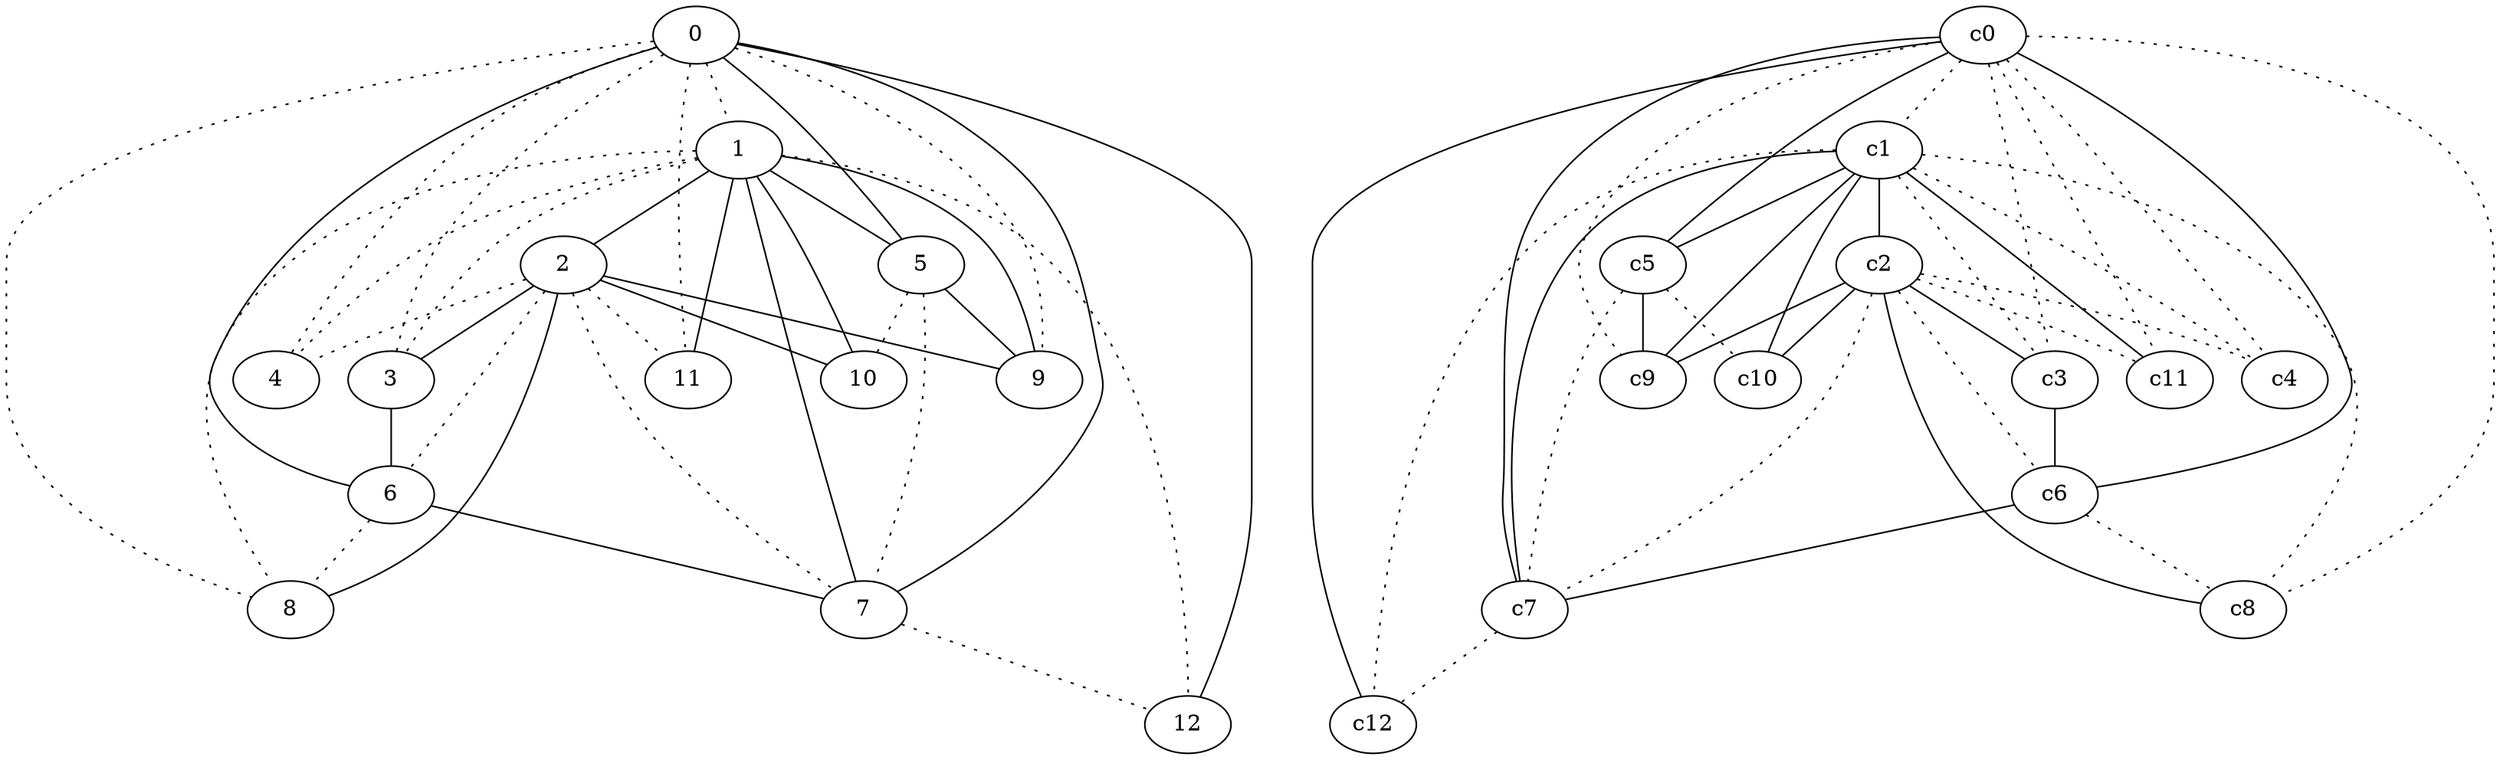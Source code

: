 graph {
a0[label=0];
a1[label=1];
a2[label=2];
a3[label=3];
a4[label=4];
a5[label=5];
a6[label=6];
a7[label=7];
a8[label=8];
a9[label=9];
a10[label=10];
a11[label=11];
a12[label=12];
a0 -- a1 [style=dotted];
a0 -- a3 [style=dotted];
a0 -- a4 [style=dotted];
a0 -- a5;
a0 -- a6;
a0 -- a7;
a0 -- a8 [style=dotted];
a0 -- a9 [style=dotted];
a0 -- a11 [style=dotted];
a0 -- a12;
a1 -- a2;
a1 -- a3 [style=dotted];
a1 -- a4 [style=dotted];
a1 -- a5;
a1 -- a7;
a1 -- a8 [style=dotted];
a1 -- a9;
a1 -- a10;
a1 -- a11;
a1 -- a12 [style=dotted];
a2 -- a3;
a2 -- a4 [style=dotted];
a2 -- a6 [style=dotted];
a2 -- a7 [style=dotted];
a2 -- a8;
a2 -- a9;
a2 -- a10;
a2 -- a11 [style=dotted];
a3 -- a6;
a5 -- a7 [style=dotted];
a5 -- a9;
a5 -- a10 [style=dotted];
a6 -- a7;
a6 -- a8 [style=dotted];
a7 -- a12 [style=dotted];
c0 -- c1 [style=dotted];
c0 -- c3 [style=dotted];
c0 -- c4 [style=dotted];
c0 -- c5;
c0 -- c6;
c0 -- c7;
c0 -- c8 [style=dotted];
c0 -- c9 [style=dotted];
c0 -- c11 [style=dotted];
c0 -- c12;
c1 -- c2;
c1 -- c3 [style=dotted];
c1 -- c4 [style=dotted];
c1 -- c5;
c1 -- c7;
c1 -- c8 [style=dotted];
c1 -- c9;
c1 -- c10;
c1 -- c11;
c1 -- c12 [style=dotted];
c2 -- c3;
c2 -- c4 [style=dotted];
c2 -- c6 [style=dotted];
c2 -- c7 [style=dotted];
c2 -- c8;
c2 -- c9;
c2 -- c10;
c2 -- c11 [style=dotted];
c3 -- c6;
c5 -- c7 [style=dotted];
c5 -- c9;
c5 -- c10 [style=dotted];
c6 -- c7;
c6 -- c8 [style=dotted];
c7 -- c12 [style=dotted];
}
